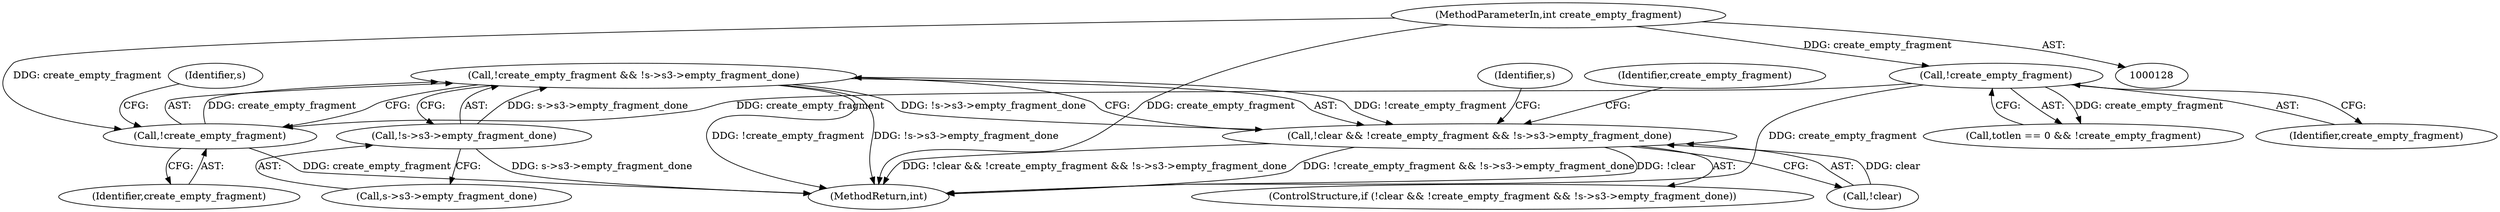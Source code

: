 digraph "0_openssl_4ad93618d26a3ea23d36ad5498ff4f59eff3a4d2@API" {
"1000281" [label="(Call,!create_empty_fragment && !s->s3->empty_fragment_done)"];
"1000282" [label="(Call,!create_empty_fragment)"];
"1000226" [label="(Call,!create_empty_fragment)"];
"1000134" [label="(MethodParameterIn,int create_empty_fragment)"];
"1000284" [label="(Call,!s->s3->empty_fragment_done)"];
"1000278" [label="(Call,!clear && !create_empty_fragment && !s->s3->empty_fragment_done)"];
"1000284" [label="(Call,!s->s3->empty_fragment_done)"];
"1000908" [label="(MethodReturn,int)"];
"1000282" [label="(Call,!create_empty_fragment)"];
"1000287" [label="(Identifier,s)"];
"1000226" [label="(Call,!create_empty_fragment)"];
"1000285" [label="(Call,s->s3->empty_fragment_done)"];
"1000281" [label="(Call,!create_empty_fragment && !s->s3->empty_fragment_done)"];
"1000283" [label="(Identifier,create_empty_fragment)"];
"1000227" [label="(Identifier,create_empty_fragment)"];
"1000295" [label="(Identifier,s)"];
"1000277" [label="(ControlStructure,if (!clear && !create_empty_fragment && !s->s3->empty_fragment_done))"];
"1000134" [label="(MethodParameterIn,int create_empty_fragment)"];
"1000279" [label="(Call,!clear)"];
"1000340" [label="(Identifier,create_empty_fragment)"];
"1000222" [label="(Call,totlen == 0 && !create_empty_fragment)"];
"1000278" [label="(Call,!clear && !create_empty_fragment && !s->s3->empty_fragment_done)"];
"1000281" -> "1000278"  [label="AST: "];
"1000281" -> "1000282"  [label="CFG: "];
"1000281" -> "1000284"  [label="CFG: "];
"1000282" -> "1000281"  [label="AST: "];
"1000284" -> "1000281"  [label="AST: "];
"1000278" -> "1000281"  [label="CFG: "];
"1000281" -> "1000908"  [label="DDG: !create_empty_fragment"];
"1000281" -> "1000908"  [label="DDG: !s->s3->empty_fragment_done"];
"1000281" -> "1000278"  [label="DDG: !create_empty_fragment"];
"1000281" -> "1000278"  [label="DDG: !s->s3->empty_fragment_done"];
"1000282" -> "1000281"  [label="DDG: create_empty_fragment"];
"1000284" -> "1000281"  [label="DDG: s->s3->empty_fragment_done"];
"1000282" -> "1000283"  [label="CFG: "];
"1000283" -> "1000282"  [label="AST: "];
"1000287" -> "1000282"  [label="CFG: "];
"1000282" -> "1000908"  [label="DDG: create_empty_fragment"];
"1000226" -> "1000282"  [label="DDG: create_empty_fragment"];
"1000134" -> "1000282"  [label="DDG: create_empty_fragment"];
"1000226" -> "1000222"  [label="AST: "];
"1000226" -> "1000227"  [label="CFG: "];
"1000227" -> "1000226"  [label="AST: "];
"1000222" -> "1000226"  [label="CFG: "];
"1000226" -> "1000908"  [label="DDG: create_empty_fragment"];
"1000226" -> "1000222"  [label="DDG: create_empty_fragment"];
"1000134" -> "1000226"  [label="DDG: create_empty_fragment"];
"1000134" -> "1000128"  [label="AST: "];
"1000134" -> "1000908"  [label="DDG: create_empty_fragment"];
"1000284" -> "1000285"  [label="CFG: "];
"1000285" -> "1000284"  [label="AST: "];
"1000284" -> "1000908"  [label="DDG: s->s3->empty_fragment_done"];
"1000278" -> "1000277"  [label="AST: "];
"1000278" -> "1000279"  [label="CFG: "];
"1000279" -> "1000278"  [label="AST: "];
"1000295" -> "1000278"  [label="CFG: "];
"1000340" -> "1000278"  [label="CFG: "];
"1000278" -> "1000908"  [label="DDG: !clear && !create_empty_fragment && !s->s3->empty_fragment_done"];
"1000278" -> "1000908"  [label="DDG: !create_empty_fragment && !s->s3->empty_fragment_done"];
"1000278" -> "1000908"  [label="DDG: !clear"];
"1000279" -> "1000278"  [label="DDG: clear"];
}

